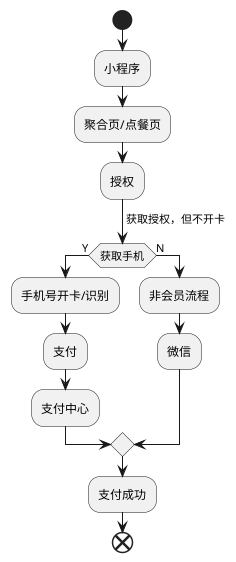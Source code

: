@startuml
start
:小程序;
:聚合页/点餐页;
:授权;
-> 获取授权，但不开卡;
if(获取手机) then (Y)
	:手机号开卡/识别;
	:支付;
	:支付中心;
else (N)
	:非会员流程;
	:微信;
endif

:支付成功;

end
@enduml